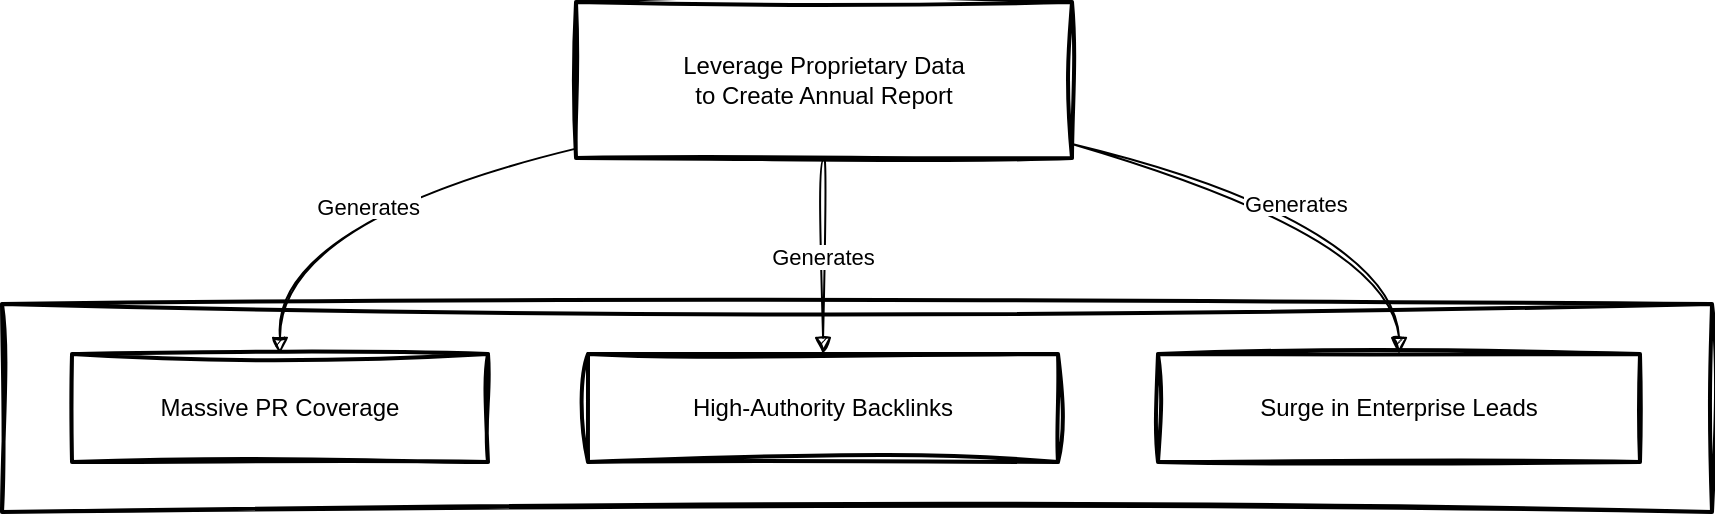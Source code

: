 <mxfile version="28.2.4">
  <diagram name="Page-1" id="5ZiaZIWKJTceb_jDX48N">
    <mxGraphModel dx="785" dy="544" grid="1" gridSize="10" guides="1" tooltips="1" connect="1" arrows="1" fold="1" page="1" pageScale="1" pageWidth="850" pageHeight="1100" math="0" shadow="0">
      <root>
        <mxCell id="0" />
        <mxCell id="1" parent="0" />
        <mxCell id="JhSccU5trPCaZjTDT1bW-1" value="Outcomes" style="whiteSpace=wrap;strokeWidth=2;sketch=1;curveFitting=1;jiggle=2;" vertex="1" parent="1">
          <mxGeometry x="20" y="171" width="855" height="104" as="geometry" />
        </mxCell>
        <mxCell id="JhSccU5trPCaZjTDT1bW-2" value="Massive PR Coverage" style="whiteSpace=wrap;strokeWidth=2;sketch=1;curveFitting=1;jiggle=2;" vertex="1" parent="1">
          <mxGeometry x="55" y="196" width="208" height="54" as="geometry" />
        </mxCell>
        <mxCell id="JhSccU5trPCaZjTDT1bW-3" value="High-Authority Backlinks" style="whiteSpace=wrap;strokeWidth=2;sketch=1;curveFitting=1;jiggle=2;" vertex="1" parent="1">
          <mxGeometry x="313" y="196" width="235" height="54" as="geometry" />
        </mxCell>
        <mxCell id="JhSccU5trPCaZjTDT1bW-4" value="Surge in Enterprise Leads" style="whiteSpace=wrap;strokeWidth=2;sketch=1;curveFitting=1;jiggle=2;" vertex="1" parent="1">
          <mxGeometry x="598" y="196" width="241" height="54" as="geometry" />
        </mxCell>
        <mxCell id="JhSccU5trPCaZjTDT1bW-5" value="Leverage Proprietary Data&#xa;to Create Annual Report" style="whiteSpace=wrap;strokeWidth=2;sketch=1;curveFitting=1;jiggle=2;" vertex="1" parent="1">
          <mxGeometry x="307" y="20" width="248" height="78" as="geometry" />
        </mxCell>
        <mxCell id="JhSccU5trPCaZjTDT1bW-6" value="Generates" style="curved=1;startArrow=none;endArrow=block;exitX=0;exitY=0.94;entryX=0.5;entryY=-0.01;rounded=0;sketch=1;curveFitting=1;jiggle=2;" edge="1" parent="1" source="JhSccU5trPCaZjTDT1bW-5" target="JhSccU5trPCaZjTDT1bW-2">
          <mxGeometry relative="1" as="geometry">
            <Array as="points">
              <mxPoint x="159" y="134" />
            </Array>
          </mxGeometry>
        </mxCell>
        <mxCell id="JhSccU5trPCaZjTDT1bW-7" value="Generates" style="curved=1;startArrow=none;endArrow=block;exitX=0.5;exitY=1;entryX=0.5;entryY=-0.01;rounded=0;sketch=1;curveFitting=1;jiggle=2;" edge="1" parent="1" source="JhSccU5trPCaZjTDT1bW-5" target="JhSccU5trPCaZjTDT1bW-3">
          <mxGeometry relative="1" as="geometry">
            <Array as="points" />
          </mxGeometry>
        </mxCell>
        <mxCell id="JhSccU5trPCaZjTDT1bW-8" value="Generates" style="curved=1;startArrow=none;endArrow=block;exitX=1;exitY=0.91;entryX=0.5;entryY=-0.01;rounded=0;sketch=1;curveFitting=1;jiggle=2;" edge="1" parent="1" source="JhSccU5trPCaZjTDT1bW-5" target="JhSccU5trPCaZjTDT1bW-4">
          <mxGeometry relative="1" as="geometry">
            <Array as="points">
              <mxPoint x="719" y="134" />
            </Array>
          </mxGeometry>
        </mxCell>
      </root>
    </mxGraphModel>
  </diagram>
</mxfile>
